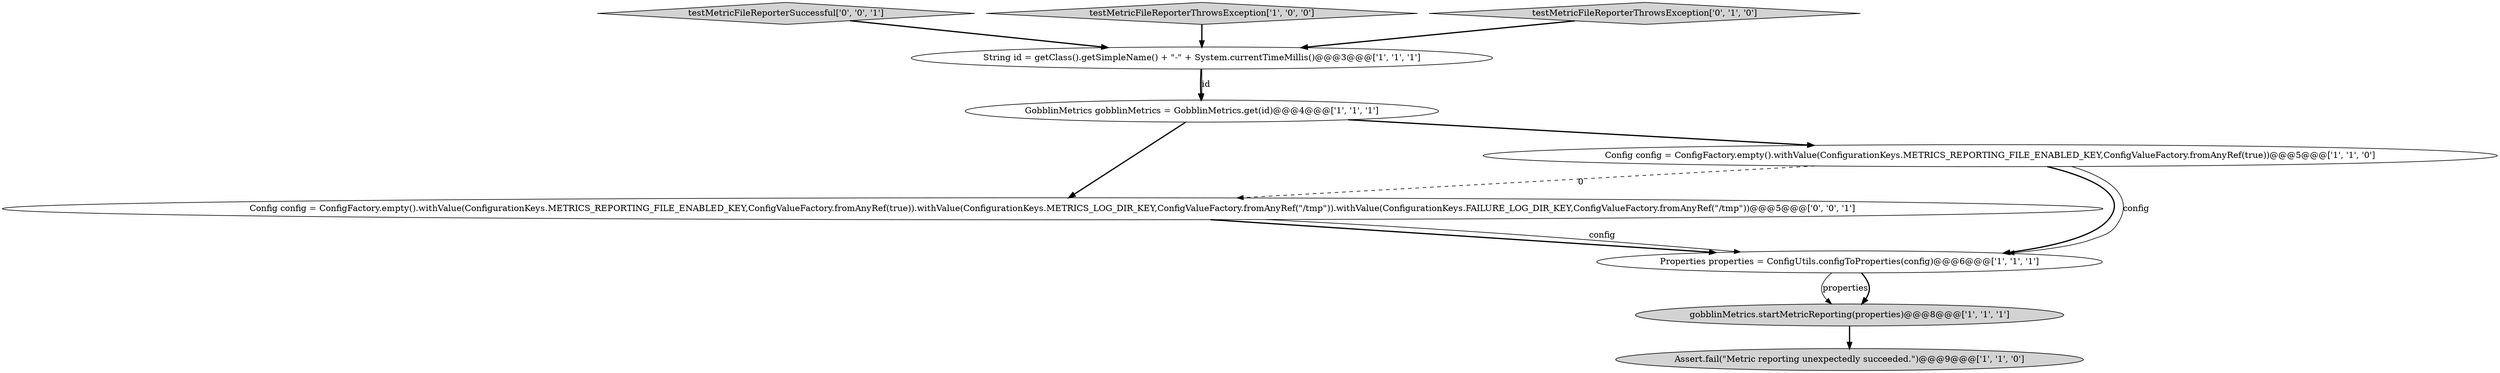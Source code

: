digraph {
3 [style = filled, label = "Assert.fail(\"Metric reporting unexpectedly succeeded.\")@@@9@@@['1', '1', '0']", fillcolor = lightgray, shape = ellipse image = "AAA0AAABBB1BBB"];
9 [style = filled, label = "testMetricFileReporterSuccessful['0', '0', '1']", fillcolor = lightgray, shape = diamond image = "AAA0AAABBB3BBB"];
2 [style = filled, label = "Properties properties = ConfigUtils.configToProperties(config)@@@6@@@['1', '1', '1']", fillcolor = white, shape = ellipse image = "AAA0AAABBB1BBB"];
4 [style = filled, label = "testMetricFileReporterThrowsException['1', '0', '0']", fillcolor = lightgray, shape = diamond image = "AAA0AAABBB1BBB"];
1 [style = filled, label = "GobblinMetrics gobblinMetrics = GobblinMetrics.get(id)@@@4@@@['1', '1', '1']", fillcolor = white, shape = ellipse image = "AAA0AAABBB1BBB"];
8 [style = filled, label = "Config config = ConfigFactory.empty().withValue(ConfigurationKeys.METRICS_REPORTING_FILE_ENABLED_KEY,ConfigValueFactory.fromAnyRef(true)).withValue(ConfigurationKeys.METRICS_LOG_DIR_KEY,ConfigValueFactory.fromAnyRef(\"/tmp\")).withValue(ConfigurationKeys.FAILURE_LOG_DIR_KEY,ConfigValueFactory.fromAnyRef(\"/tmp\"))@@@5@@@['0', '0', '1']", fillcolor = white, shape = ellipse image = "AAA0AAABBB3BBB"];
0 [style = filled, label = "Config config = ConfigFactory.empty().withValue(ConfigurationKeys.METRICS_REPORTING_FILE_ENABLED_KEY,ConfigValueFactory.fromAnyRef(true))@@@5@@@['1', '1', '0']", fillcolor = white, shape = ellipse image = "AAA0AAABBB1BBB"];
6 [style = filled, label = "gobblinMetrics.startMetricReporting(properties)@@@8@@@['1', '1', '1']", fillcolor = lightgray, shape = ellipse image = "AAA0AAABBB1BBB"];
5 [style = filled, label = "String id = getClass().getSimpleName() + \"-\" + System.currentTimeMillis()@@@3@@@['1', '1', '1']", fillcolor = white, shape = ellipse image = "AAA0AAABBB1BBB"];
7 [style = filled, label = "testMetricFileReporterThrowsException['0', '1', '0']", fillcolor = lightgray, shape = diamond image = "AAA0AAABBB2BBB"];
9->5 [style = bold, label=""];
6->3 [style = bold, label=""];
5->1 [style = bold, label=""];
0->8 [style = dashed, label="0"];
7->5 [style = bold, label=""];
1->0 [style = bold, label=""];
1->8 [style = bold, label=""];
8->2 [style = bold, label=""];
5->1 [style = solid, label="id"];
2->6 [style = solid, label="properties"];
8->2 [style = solid, label="config"];
2->6 [style = bold, label=""];
4->5 [style = bold, label=""];
0->2 [style = bold, label=""];
0->2 [style = solid, label="config"];
}
